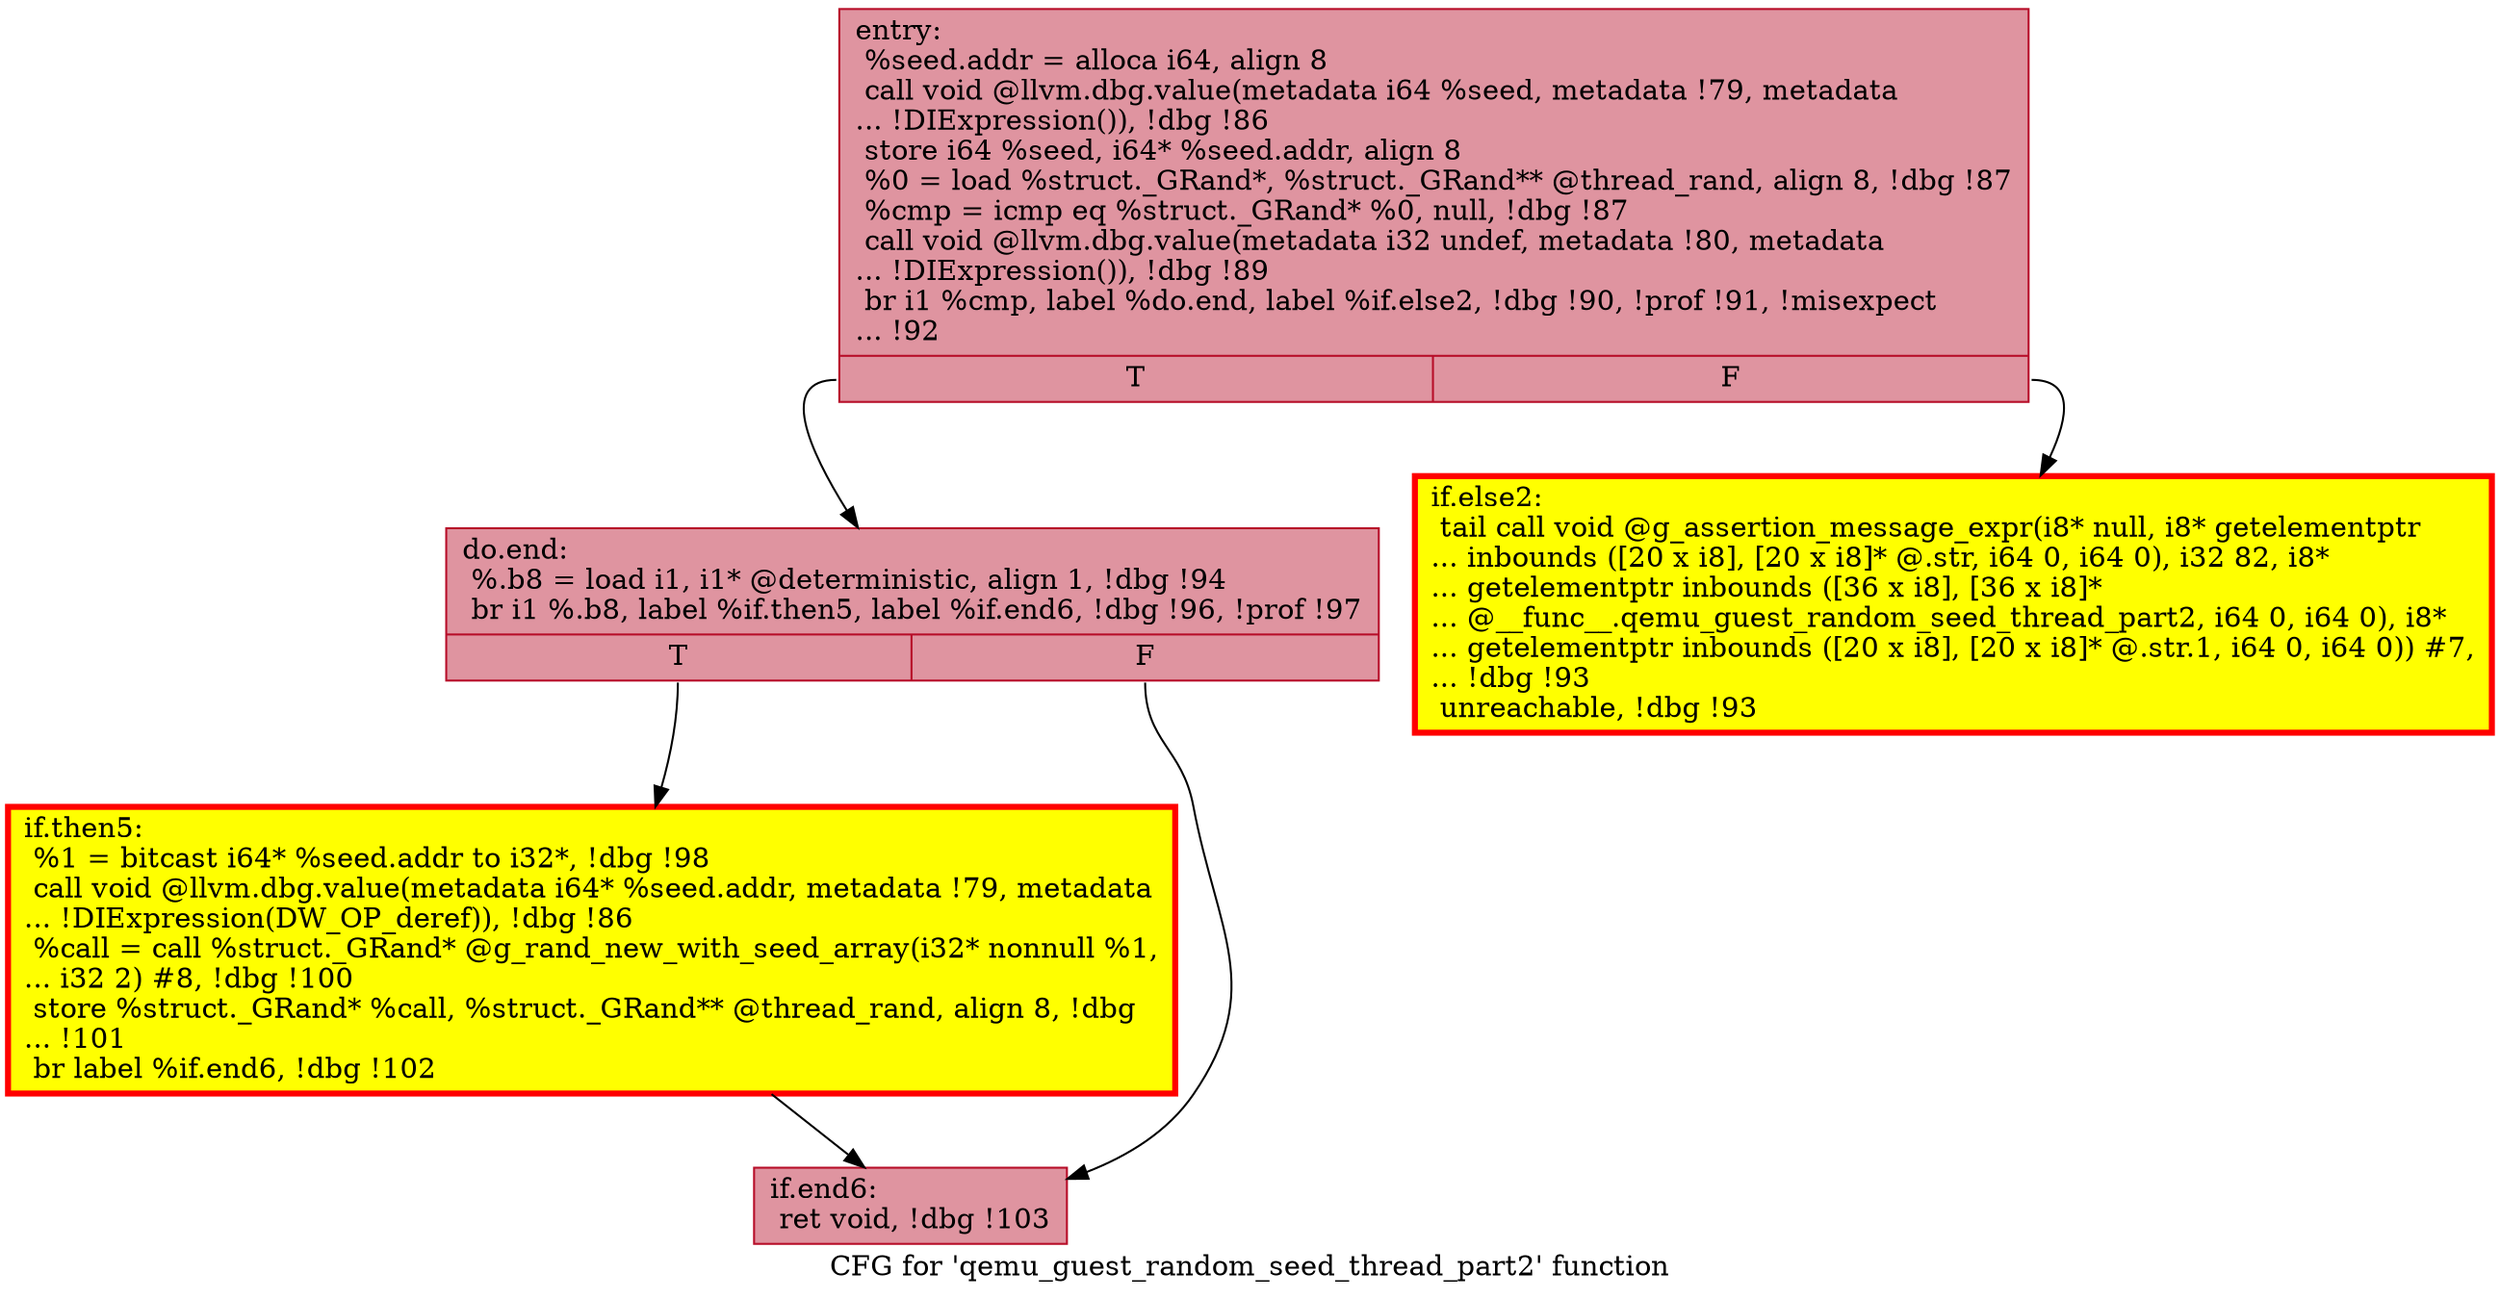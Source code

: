 digraph "CFG for 'qemu_guest_random_seed_thread_part2' function" {
	label="CFG for 'qemu_guest_random_seed_thread_part2' function";

	Node0x55d63c77fb30 [shape=record,color="#b70d28ff", style=filled, fillcolor="#b70d2870",label="{entry:\l  %seed.addr = alloca i64, align 8\l  call void @llvm.dbg.value(metadata i64 %seed, metadata !79, metadata\l... !DIExpression()), !dbg !86\l  store i64 %seed, i64* %seed.addr, align 8\l  %0 = load %struct._GRand*, %struct._GRand** @thread_rand, align 8, !dbg !87\l  %cmp = icmp eq %struct._GRand* %0, null, !dbg !87\l  call void @llvm.dbg.value(metadata i32 undef, metadata !80, metadata\l... !DIExpression()), !dbg !89\l  br i1 %cmp, label %do.end, label %if.else2, !dbg !90, !prof !91, !misexpect\l... !92\l|{<s0>T|<s1>F}}"];
	Node0x55d63c77fb30:s0 -> Node0x55d63c780400;
	Node0x55d63c77fb30:s1 -> Node0x55d63c780f80;
	Node0x55d63c780f80 [shape=record,penwidth=3.0, style="filled", color="red", fillcolor="yellow",label="{if.else2:                                         \l  tail call void @g_assertion_message_expr(i8* null, i8* getelementptr\l... inbounds ([20 x i8], [20 x i8]* @.str, i64 0, i64 0), i32 82, i8*\l... getelementptr inbounds ([36 x i8], [36 x i8]*\l... @__func__.qemu_guest_random_seed_thread_part2, i64 0, i64 0), i8*\l... getelementptr inbounds ([20 x i8], [20 x i8]* @.str.1, i64 0, i64 0)) #7,\l... !dbg !93\l  unreachable, !dbg !93\l}"];
	Node0x55d63c780400 [shape=record,color="#b70d28ff", style=filled, fillcolor="#b70d2870",label="{do.end:                                           \l  %.b8 = load i1, i1* @deterministic, align 1, !dbg !94\l  br i1 %.b8, label %if.then5, label %if.end6, !dbg !96, !prof !97\l|{<s0>T|<s1>F}}"];
	Node0x55d63c780400:s0 -> Node0x55d63c77fe10;
	Node0x55d63c780400:s1 -> Node0x55d63c783a80;
	Node0x55d63c77fe10 [shape=record,penwidth=3.0, style="filled", color="red", fillcolor="yellow",label="{if.then5:                                         \l  %1 = bitcast i64* %seed.addr to i32*, !dbg !98\l  call void @llvm.dbg.value(metadata i64* %seed.addr, metadata !79, metadata\l... !DIExpression(DW_OP_deref)), !dbg !86\l  %call = call %struct._GRand* @g_rand_new_with_seed_array(i32* nonnull %1,\l... i32 2) #8, !dbg !100\l  store %struct._GRand* %call, %struct._GRand** @thread_rand, align 8, !dbg\l... !101\l  br label %if.end6, !dbg !102\l}"];
	Node0x55d63c77fe10 -> Node0x55d63c783a80;
	Node0x55d63c783a80 [shape=record,color="#b70d28ff", style=filled, fillcolor="#b70d2870",label="{if.end6:                                          \l  ret void, !dbg !103\l}"];
}
